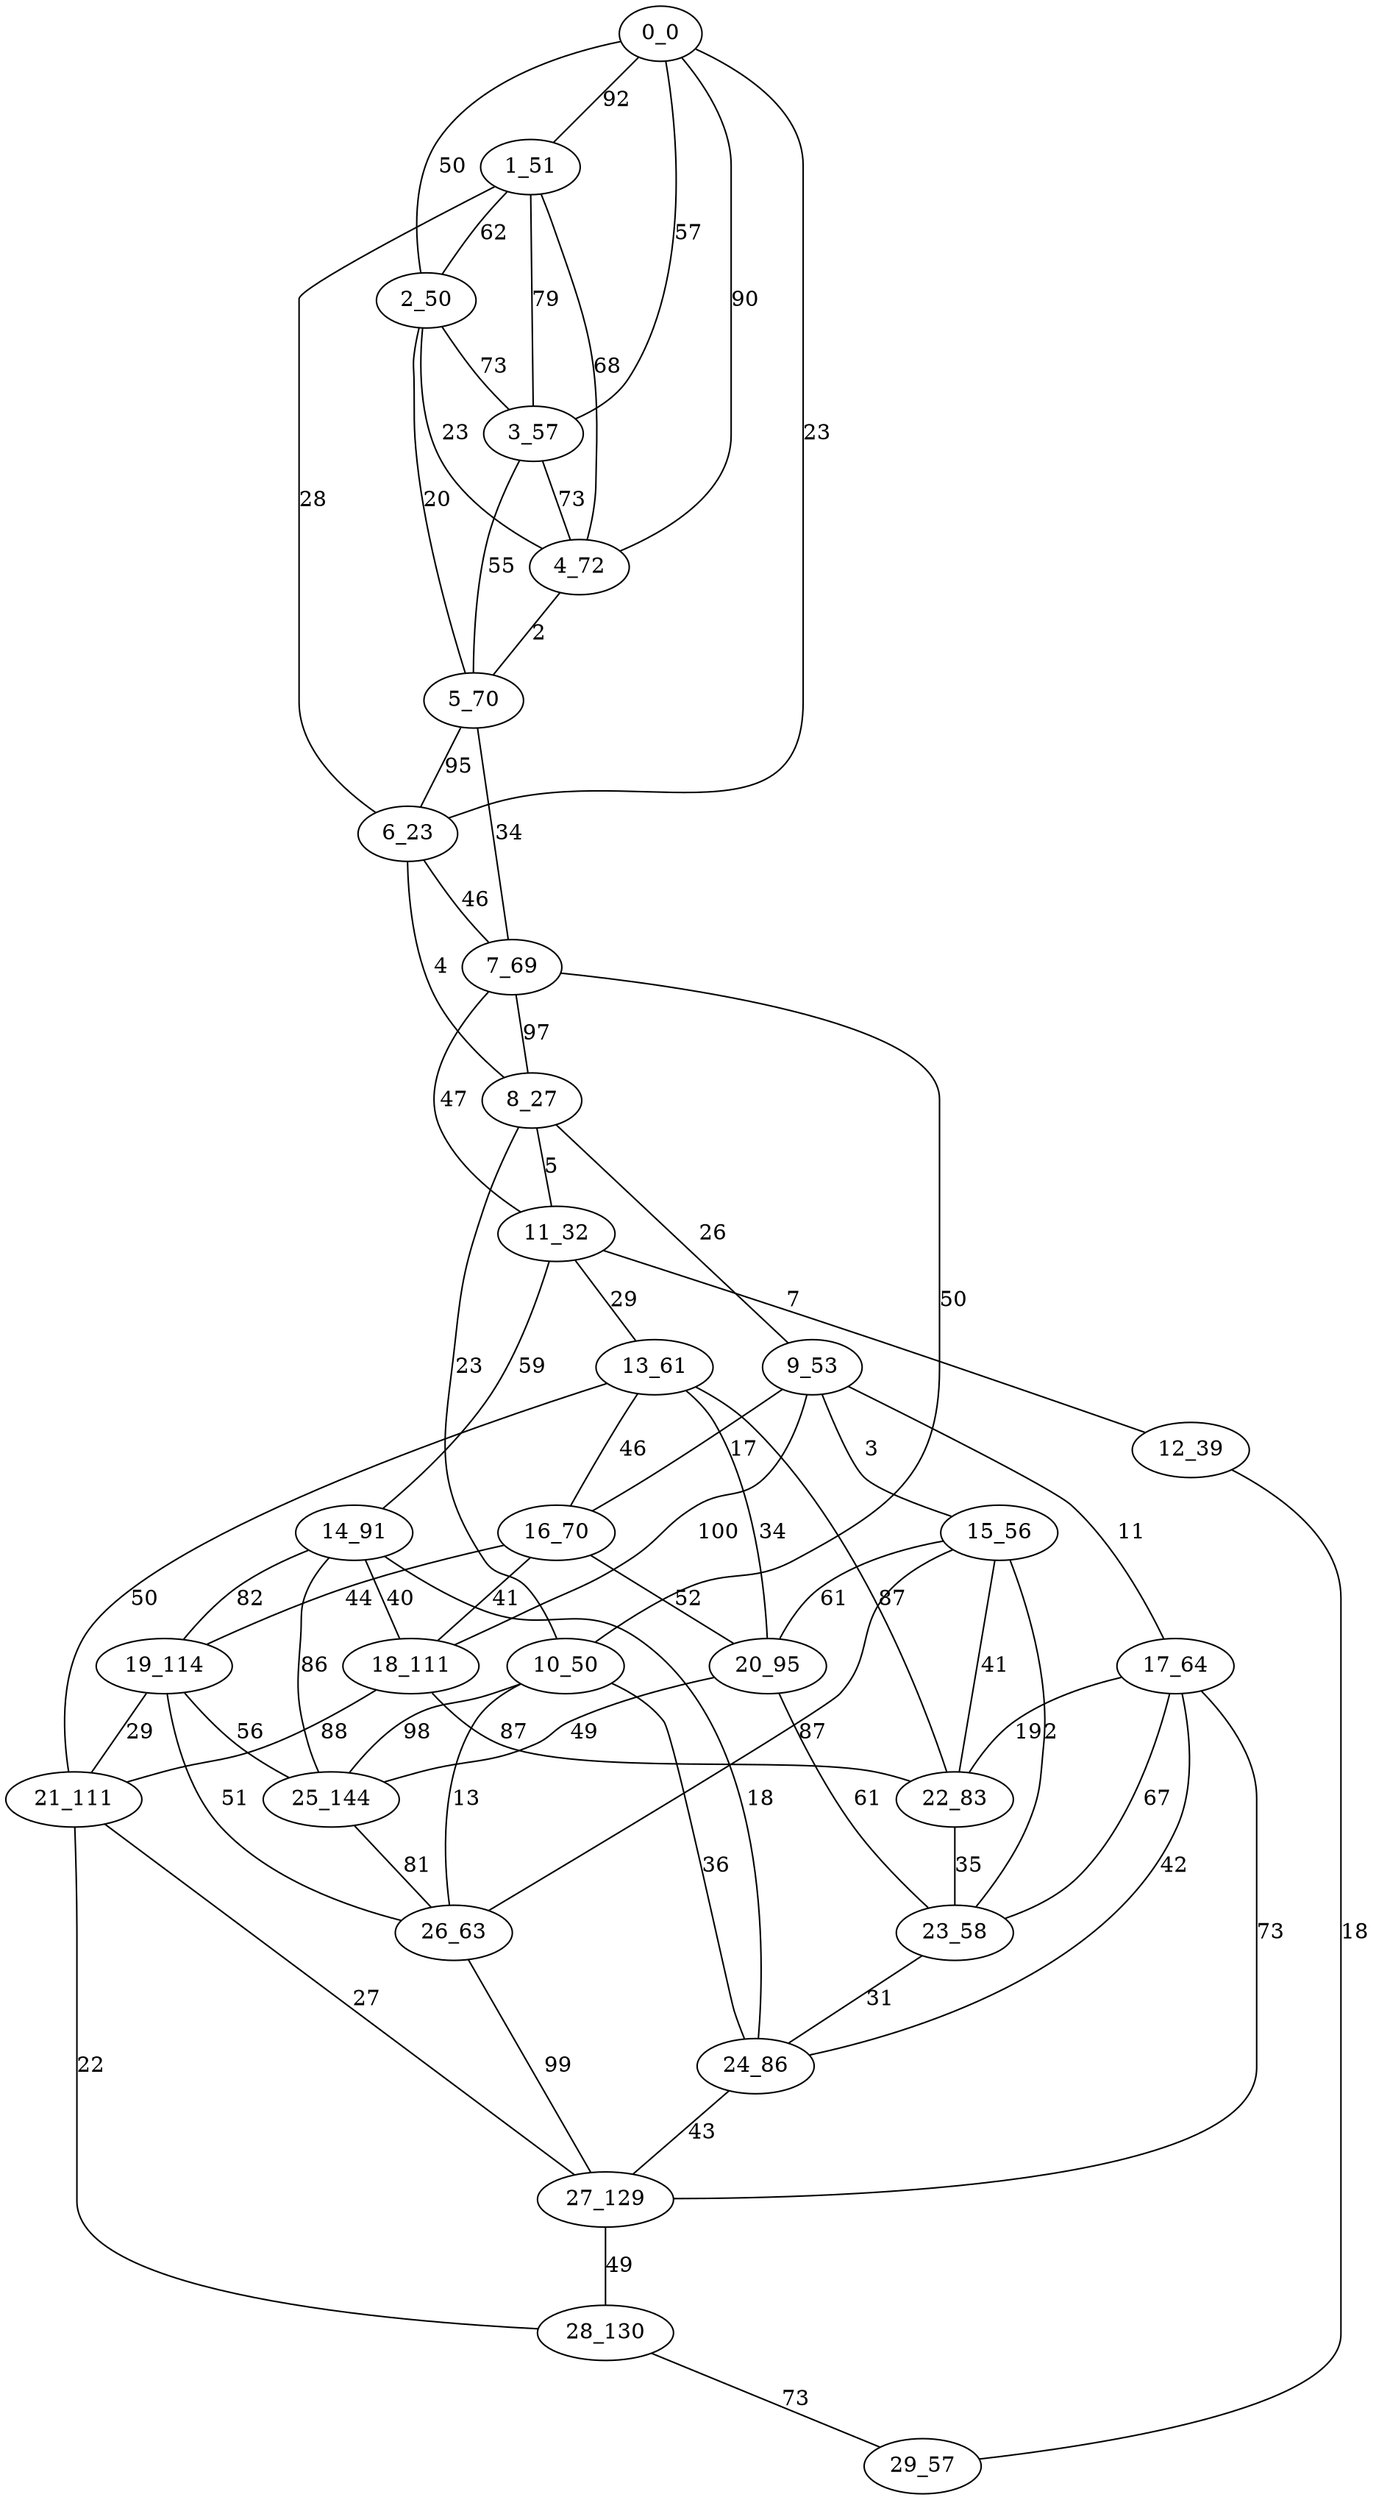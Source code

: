 graph {
  0 [label="0_0"];
  1 [label="1_51"];
  2 [label="2_50"];
  3 [label="3_57"];
  4 [label="4_72"];
  5 [label="5_70"];
  6 [label="6_23"];
  7 [label="7_69"];
  8 [label="8_27"];
  9 [label="9_53"];
  10 [label="10_50"];
  11 [label="11_32"];
  12 [label="12_39"];
  13 [label="13_61"];
  14 [label="14_91"];
  15 [label="15_56"];
  16 [label="16_70"];
  17 [label="17_64"];
  18 [label="18_111"];
  19 [label="19_114"];
  20 [label="20_95"];
  21 [label="21_111"];
  22 [label="22_83"];
  23 [label="23_58"];
  24 [label="24_86"];
  25 [label="25_144"];
  26 [label="26_63"];
  27 [label="27_129"];
  28 [label="28_130"];
  29 [label="29_57"];
  0 -- 3 [label="57"];
  0 -- 6 [label="23"];
  0 -- 4 [label="90"];
  0 -- 2 [label="50"];
  0 -- 1 [label="92"];
  1 -- 4 [label="68"];
  1 -- 6 [label="28"];
  1 -- 3 [label="79"];
  1 -- 2 [label="62"];
  2 -- 5 [label="20"];
  2 -- 4 [label="23"];
  2 -- 3 [label="73"];
  3 -- 4 [label="73"];
  3 -- 5 [label="55"];
  4 -- 5 [label="2"];
  5 -- 7 [label="34"];
  5 -- 6 [label="95"];
  6 -- 7 [label="46"];
  6 -- 8 [label="4"];
  7 -- 10 [label="50"];
  7 -- 11 [label="47"];
  7 -- 8 [label="97"];
  8 -- 10 [label="23"];
  8 -- 9 [label="26"];
  8 -- 11 [label="5"];
  9 -- 16 [label="17"];
  9 -- 15 [label="3"];
  9 -- 18 [label="100"];
  9 -- 17 [label="11"];
  10 -- 26 [label="13"];
  10 -- 25 [label="98"];
  10 -- 24 [label="36"];
  11 -- 12 [label="7"];
  11 -- 13 [label="29"];
  11 -- 14 [label="59"];
  12 -- 29 [label="18"];
  13 -- 22 [label="87"];
  13 -- 21 [label="50"];
  13 -- 20 [label="34"];
  13 -- 16 [label="46"];
  14 -- 25 [label="86"];
  14 -- 19 [label="82"];
  14 -- 24 [label="18"];
  14 -- 18 [label="40"];
  15 -- 20 [label="61"];
  15 -- 22 [label="41"];
  15 -- 26 [label="87"];
  15 -- 23 [label="2"];
  16 -- 19 [label="44"];
  16 -- 18 [label="41"];
  16 -- 20 [label="52"];
  17 -- 24 [label="42"];
  17 -- 22 [label="19"];
  17 -- 27 [label="73"];
  17 -- 23 [label="67"];
  18 -- 21 [label="88"];
  18 -- 22 [label="87"];
  19 -- 25 [label="56"];
  19 -- 21 [label="29"];
  19 -- 26 [label="51"];
  20 -- 23 [label="61"];
  20 -- 25 [label="49"];
  21 -- 27 [label="27"];
  21 -- 28 [label="22"];
  22 -- 23 [label="35"];
  23 -- 24 [label="31"];
  24 -- 27 [label="43"];
  25 -- 26 [label="81"];
  26 -- 27 [label="99"];
  27 -- 28 [label="49"];
  28 -- 29 [label="73"];
}